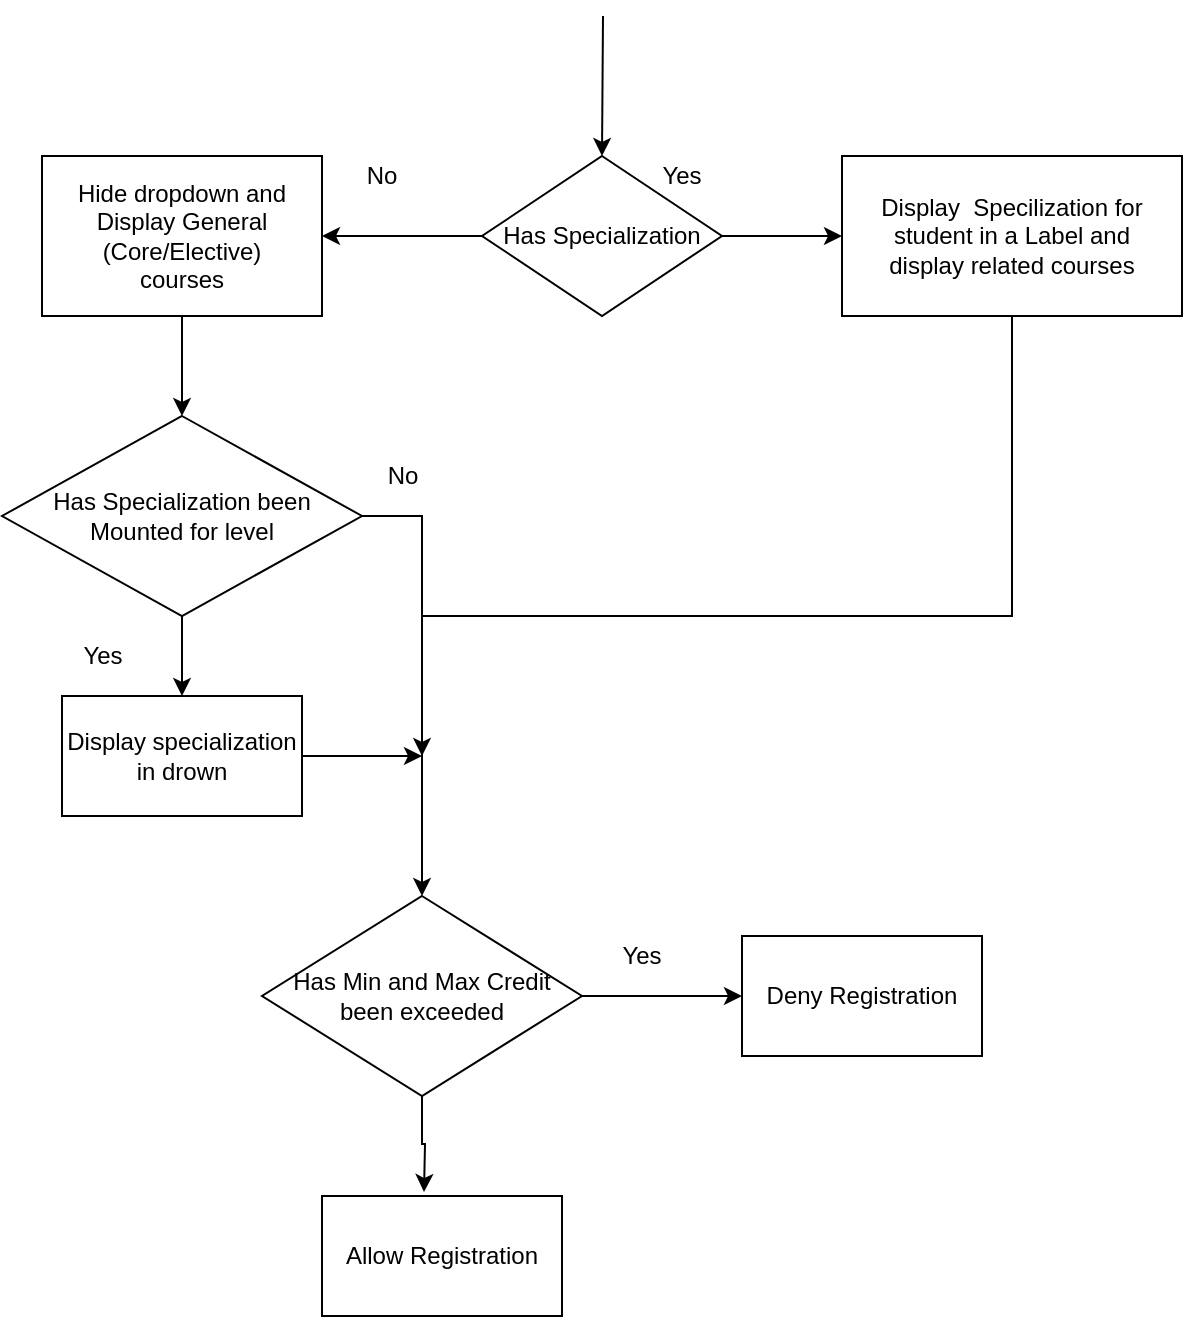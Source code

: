 <mxfile>
    <diagram id="VsYe-7IR1wfM4W-o6MmE" name="Page-1">
        <mxGraphModel dx="588" dy="371" grid="1" gridSize="10" guides="1" tooltips="1" connect="1" arrows="1" fold="1" page="1" pageScale="1" pageWidth="850" pageHeight="1100" math="0" shadow="0">
            <root>
                <mxCell id="0"/>
                <mxCell id="1" parent="0"/>
                <mxCell id="32" value="" style="group" parent="1" vertex="1" connectable="0">
                    <mxGeometry x="180" y="310" width="590" height="650" as="geometry"/>
                </mxCell>
                <mxCell id="9" style="edgeStyle=orthogonalEdgeStyle;rounded=0;orthogonalLoop=1;jettySize=auto;html=1;" parent="32" source="2" edge="1">
                    <mxGeometry relative="1" as="geometry">
                        <mxPoint x="160" y="110" as="targetPoint"/>
                    </mxGeometry>
                </mxCell>
                <mxCell id="2" value="Has Specialization" style="rhombus;whiteSpace=wrap;html=1;" parent="32" vertex="1">
                    <mxGeometry x="240" y="70" width="120" height="80" as="geometry"/>
                </mxCell>
                <mxCell id="4" value="" style="endArrow=classic;html=1;" parent="32" edge="1">
                    <mxGeometry width="50" height="50" relative="1" as="geometry">
                        <mxPoint x="300.5" as="sourcePoint"/>
                        <mxPoint x="300" y="70" as="targetPoint"/>
                        <Array as="points"/>
                    </mxGeometry>
                </mxCell>
                <mxCell id="6" value="Yes" style="text;html=1;strokeColor=none;fillColor=none;align=center;verticalAlign=middle;whiteSpace=wrap;rounded=0;" parent="32" vertex="1">
                    <mxGeometry x="320" y="70" width="40" height="20" as="geometry"/>
                </mxCell>
                <mxCell id="31" style="edgeStyle=orthogonalEdgeStyle;rounded=0;orthogonalLoop=1;jettySize=auto;html=1;" parent="32" source="7" edge="1">
                    <mxGeometry relative="1" as="geometry">
                        <mxPoint x="210" y="370" as="targetPoint"/>
                        <Array as="points">
                            <mxPoint x="505" y="300"/>
                            <mxPoint x="210" y="300"/>
                        </Array>
                    </mxGeometry>
                </mxCell>
                <mxCell id="7" value="" style="rounded=0;whiteSpace=wrap;html=1;" parent="32" vertex="1">
                    <mxGeometry x="420" y="70" width="170" height="80" as="geometry"/>
                </mxCell>
                <mxCell id="5" style="edgeStyle=orthogonalEdgeStyle;rounded=0;orthogonalLoop=1;jettySize=auto;html=1;entryX=0;entryY=0.5;entryDx=0;entryDy=0;" parent="32" source="2" target="7" edge="1">
                    <mxGeometry relative="1" as="geometry">
                        <mxPoint x="380" y="110" as="targetPoint"/>
                    </mxGeometry>
                </mxCell>
                <mxCell id="8" value="Display&amp;nbsp; Specilization for student in a Label and display related courses" style="text;html=1;strokeColor=none;fillColor=none;align=center;verticalAlign=middle;whiteSpace=wrap;rounded=0;" parent="32" vertex="1">
                    <mxGeometry x="430" y="100" width="150" height="20" as="geometry"/>
                </mxCell>
                <mxCell id="10" value="" style="rounded=0;whiteSpace=wrap;html=1;" parent="32" vertex="1">
                    <mxGeometry x="20" y="70" width="140" height="80" as="geometry"/>
                </mxCell>
                <mxCell id="24" style="edgeStyle=orthogonalEdgeStyle;rounded=0;orthogonalLoop=1;jettySize=auto;html=1;entryX=0.5;entryY=0;entryDx=0;entryDy=0;exitX=0.5;exitY=1;exitDx=0;exitDy=0;" parent="32" source="10" target="23" edge="1">
                    <mxGeometry relative="1" as="geometry">
                        <mxPoint x="90" y="160" as="sourcePoint"/>
                    </mxGeometry>
                </mxCell>
                <mxCell id="11" value="Hide dropdown and Display General (Core/Elective) courses" style="text;html=1;strokeColor=none;fillColor=none;align=center;verticalAlign=middle;whiteSpace=wrap;rounded=0;" parent="32" vertex="1">
                    <mxGeometry x="30" y="80" width="120" height="60" as="geometry"/>
                </mxCell>
                <mxCell id="12" value="No" style="text;html=1;strokeColor=none;fillColor=none;align=center;verticalAlign=middle;whiteSpace=wrap;rounded=0;" parent="32" vertex="1">
                    <mxGeometry x="170" y="70" width="40" height="20" as="geometry"/>
                </mxCell>
                <mxCell id="15" value="Deny Registration" style="rounded=0;whiteSpace=wrap;html=1;" parent="32" vertex="1">
                    <mxGeometry x="370" y="460" width="120" height="60" as="geometry"/>
                </mxCell>
                <mxCell id="17" style="edgeStyle=orthogonalEdgeStyle;rounded=0;orthogonalLoop=1;jettySize=auto;html=1;exitX=1;exitY=0.5;exitDx=0;exitDy=0;" parent="32" source="16" edge="1">
                    <mxGeometry relative="1" as="geometry">
                        <mxPoint x="370" y="490" as="targetPoint"/>
                    </mxGeometry>
                </mxCell>
                <mxCell id="33" style="edgeStyle=orthogonalEdgeStyle;rounded=0;orthogonalLoop=1;jettySize=auto;html=1;exitX=0.5;exitY=1;exitDx=0;exitDy=0;" parent="32" source="16" edge="1">
                    <mxGeometry relative="1" as="geometry">
                        <mxPoint x="211" y="588" as="targetPoint"/>
                    </mxGeometry>
                </mxCell>
                <mxCell id="16" value="Has Min and Max Credit been exceeded" style="rhombus;whiteSpace=wrap;html=1;" parent="32" vertex="1">
                    <mxGeometry x="130" y="440" width="160" height="100" as="geometry"/>
                </mxCell>
                <mxCell id="18" value="Yes" style="text;html=1;strokeColor=none;fillColor=none;align=center;verticalAlign=middle;whiteSpace=wrap;rounded=0;" parent="32" vertex="1">
                    <mxGeometry x="300" y="460" width="40" height="20" as="geometry"/>
                </mxCell>
                <mxCell id="21" value="Allow Registration" style="rounded=0;whiteSpace=wrap;html=1;" parent="32" vertex="1">
                    <mxGeometry x="160" y="590" width="120" height="60" as="geometry"/>
                </mxCell>
                <mxCell id="28" style="edgeStyle=orthogonalEdgeStyle;rounded=0;orthogonalLoop=1;jettySize=auto;html=1;entryX=0.5;entryY=0;entryDx=0;entryDy=0;" parent="32" source="23" target="16" edge="1">
                    <mxGeometry relative="1" as="geometry">
                        <Array as="points">
                            <mxPoint x="210" y="250"/>
                        </Array>
                    </mxGeometry>
                </mxCell>
                <mxCell id="23" value="Has Specialization been Mounted for level" style="rhombus;whiteSpace=wrap;html=1;" parent="32" vertex="1">
                    <mxGeometry y="200" width="180" height="100" as="geometry"/>
                </mxCell>
                <mxCell id="30" style="edgeStyle=orthogonalEdgeStyle;rounded=0;orthogonalLoop=1;jettySize=auto;html=1;" parent="32" source="25" edge="1">
                    <mxGeometry relative="1" as="geometry">
                        <mxPoint x="210" y="370" as="targetPoint"/>
                    </mxGeometry>
                </mxCell>
                <mxCell id="25" value="Display specialization in drown" style="rounded=0;whiteSpace=wrap;html=1;" parent="32" vertex="1">
                    <mxGeometry x="30" y="340" width="120" height="60" as="geometry"/>
                </mxCell>
                <mxCell id="26" style="edgeStyle=orthogonalEdgeStyle;rounded=0;orthogonalLoop=1;jettySize=auto;html=1;exitX=0.5;exitY=1;exitDx=0;exitDy=0;entryX=0.5;entryY=0;entryDx=0;entryDy=0;" parent="32" source="23" target="25" edge="1">
                    <mxGeometry relative="1" as="geometry"/>
                </mxCell>
                <mxCell id="27" value="Yes" style="text;html=1;align=center;verticalAlign=middle;resizable=0;points=[];autosize=1;strokeColor=none;" parent="32" vertex="1">
                    <mxGeometry x="30" y="310" width="40" height="20" as="geometry"/>
                </mxCell>
                <mxCell id="29" value="No" style="text;html=1;align=center;verticalAlign=middle;resizable=0;points=[];autosize=1;strokeColor=none;" parent="32" vertex="1">
                    <mxGeometry x="185" y="220" width="30" height="20" as="geometry"/>
                </mxCell>
            </root>
        </mxGraphModel>
    </diagram>
    <diagram id="sE0cSBUZv--PoNGZTt5F" name="Page-2">
        <mxGraphModel dx="697" dy="371" grid="1" gridSize="10" guides="1" tooltips="1" connect="1" arrows="1" fold="1" page="1" pageScale="1" pageWidth="850" pageHeight="1100" math="0" shadow="0">
            <root>
                <mxCell id="X80QgcdJMDdg5PBQMslN-0"/>
                <mxCell id="X80QgcdJMDdg5PBQMslN-1" parent="X80QgcdJMDdg5PBQMslN-0"/>
                <mxCell id="X80QgcdJMDdg5PBQMslN-4" style="edgeStyle=orthogonalEdgeStyle;rounded=0;orthogonalLoop=1;jettySize=auto;html=1;" edge="1" parent="X80QgcdJMDdg5PBQMslN-1" source="X80QgcdJMDdg5PBQMslN-2" target="X80QgcdJMDdg5PBQMslN-3">
                    <mxGeometry relative="1" as="geometry"/>
                </mxCell>
                <mxCell id="X80QgcdJMDdg5PBQMslN-11" style="edgeStyle=orthogonalEdgeStyle;rounded=0;orthogonalLoop=1;jettySize=auto;html=1;exitX=1;exitY=0.5;exitDx=0;exitDy=0;entryX=0;entryY=0;entryDx=0;entryDy=0;" edge="1" parent="X80QgcdJMDdg5PBQMslN-1" source="X80QgcdJMDdg5PBQMslN-2" target="X80QgcdJMDdg5PBQMslN-6">
                    <mxGeometry relative="1" as="geometry"/>
                </mxCell>
                <mxCell id="X80QgcdJMDdg5PBQMslN-17" style="edgeStyle=orthogonalEdgeStyle;rounded=0;orthogonalLoop=1;jettySize=auto;html=1;" edge="1" parent="X80QgcdJMDdg5PBQMslN-1" source="X80QgcdJMDdg5PBQMslN-2" target="X80QgcdJMDdg5PBQMslN-9">
                    <mxGeometry relative="1" as="geometry"/>
                </mxCell>
                <mxCell id="X80QgcdJMDdg5PBQMslN-2" value="Student Portal" style="rounded=0;whiteSpace=wrap;html=1;" vertex="1" parent="X80QgcdJMDdg5PBQMslN-1">
                    <mxGeometry x="70" y="40" width="120" height="60" as="geometry"/>
                </mxCell>
                <mxCell id="X80QgcdJMDdg5PBQMslN-3" value="DB" style="shape=cylinder3;whiteSpace=wrap;html=1;boundedLbl=1;backgroundOutline=1;size=15;rotation=0;" vertex="1" parent="X80QgcdJMDdg5PBQMslN-1">
                    <mxGeometry x="100" y="150" width="60" height="80" as="geometry"/>
                </mxCell>
                <mxCell id="X80QgcdJMDdg5PBQMslN-5" style="edgeStyle=orthogonalEdgeStyle;rounded=0;orthogonalLoop=1;jettySize=auto;html=1;" edge="1" source="X80QgcdJMDdg5PBQMslN-6" target="X80QgcdJMDdg5PBQMslN-7" parent="X80QgcdJMDdg5PBQMslN-1">
                    <mxGeometry relative="1" as="geometry"/>
                </mxCell>
                <mxCell id="X80QgcdJMDdg5PBQMslN-13" style="edgeStyle=orthogonalEdgeStyle;rounded=0;orthogonalLoop=1;jettySize=auto;html=1;entryX=0.083;entryY=1.05;entryDx=0;entryDy=0;entryPerimeter=0;" edge="1" parent="X80QgcdJMDdg5PBQMslN-1" source="X80QgcdJMDdg5PBQMslN-6" target="X80QgcdJMDdg5PBQMslN-9">
                    <mxGeometry relative="1" as="geometry"/>
                </mxCell>
                <mxCell id="X80QgcdJMDdg5PBQMslN-14" style="edgeStyle=orthogonalEdgeStyle;rounded=0;orthogonalLoop=1;jettySize=auto;html=1;" edge="1" parent="X80QgcdJMDdg5PBQMslN-1" source="X80QgcdJMDdg5PBQMslN-6">
                    <mxGeometry relative="1" as="geometry">
                        <mxPoint x="183" y="102" as="targetPoint"/>
                    </mxGeometry>
                </mxCell>
                <mxCell id="X80QgcdJMDdg5PBQMslN-6" value="HR System" style="rounded=0;whiteSpace=wrap;html=1;" vertex="1" parent="X80QgcdJMDdg5PBQMslN-1">
                    <mxGeometry x="305" y="200" width="120" height="60" as="geometry"/>
                </mxCell>
                <mxCell id="X80QgcdJMDdg5PBQMslN-7" value="DB" style="shape=cylinder3;whiteSpace=wrap;html=1;boundedLbl=1;backgroundOutline=1;size=15;rotation=0;" vertex="1" parent="X80QgcdJMDdg5PBQMslN-1">
                    <mxGeometry x="335" y="310" width="60" height="80" as="geometry"/>
                </mxCell>
                <mxCell id="X80QgcdJMDdg5PBQMslN-8" style="edgeStyle=orthogonalEdgeStyle;rounded=0;orthogonalLoop=1;jettySize=auto;html=1;" edge="1" source="X80QgcdJMDdg5PBQMslN-9" target="X80QgcdJMDdg5PBQMslN-10" parent="X80QgcdJMDdg5PBQMslN-1">
                    <mxGeometry relative="1" as="geometry"/>
                </mxCell>
                <mxCell id="X80QgcdJMDdg5PBQMslN-12" style="edgeStyle=orthogonalEdgeStyle;rounded=0;orthogonalLoop=1;jettySize=auto;html=1;entryX=1;entryY=0;entryDx=0;entryDy=0;" edge="1" parent="X80QgcdJMDdg5PBQMslN-1" source="X80QgcdJMDdg5PBQMslN-9" target="X80QgcdJMDdg5PBQMslN-6">
                    <mxGeometry relative="1" as="geometry"/>
                </mxCell>
                <mxCell id="X80QgcdJMDdg5PBQMslN-16" style="edgeStyle=orthogonalEdgeStyle;rounded=0;orthogonalLoop=1;jettySize=auto;html=1;" edge="1" parent="X80QgcdJMDdg5PBQMslN-1" source="X80QgcdJMDdg5PBQMslN-9" target="X80QgcdJMDdg5PBQMslN-2">
                    <mxGeometry relative="1" as="geometry"/>
                </mxCell>
                <mxCell id="X80QgcdJMDdg5PBQMslN-9" value="Finance System" style="rounded=0;whiteSpace=wrap;html=1;" vertex="1" parent="X80QgcdJMDdg5PBQMslN-1">
                    <mxGeometry x="510" y="40" width="120" height="60" as="geometry"/>
                </mxCell>
                <mxCell id="X80QgcdJMDdg5PBQMslN-10" value="DB" style="shape=cylinder3;whiteSpace=wrap;html=1;boundedLbl=1;backgroundOutline=1;size=15;rotation=0;" vertex="1" parent="X80QgcdJMDdg5PBQMslN-1">
                    <mxGeometry x="540" y="150" width="60" height="80" as="geometry"/>
                </mxCell>
            </root>
        </mxGraphModel>
    </diagram>
</mxfile>